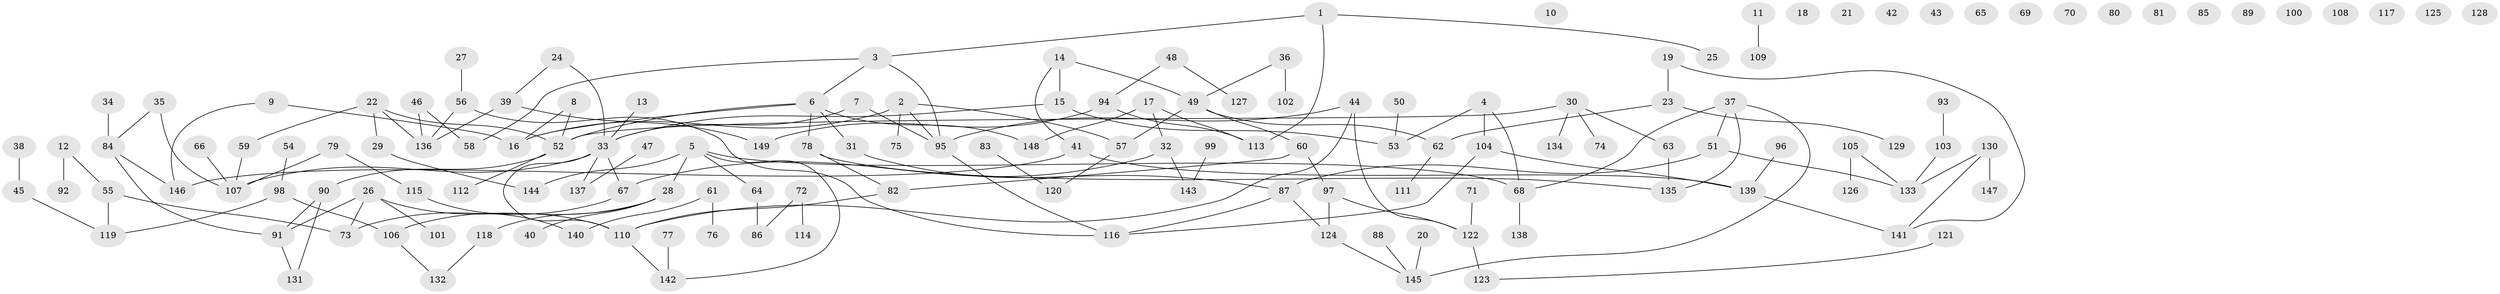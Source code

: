 // Generated by graph-tools (version 1.1) at 2025/00/03/09/25 03:00:47]
// undirected, 149 vertices, 164 edges
graph export_dot {
graph [start="1"]
  node [color=gray90,style=filled];
  1;
  2;
  3;
  4;
  5;
  6;
  7;
  8;
  9;
  10;
  11;
  12;
  13;
  14;
  15;
  16;
  17;
  18;
  19;
  20;
  21;
  22;
  23;
  24;
  25;
  26;
  27;
  28;
  29;
  30;
  31;
  32;
  33;
  34;
  35;
  36;
  37;
  38;
  39;
  40;
  41;
  42;
  43;
  44;
  45;
  46;
  47;
  48;
  49;
  50;
  51;
  52;
  53;
  54;
  55;
  56;
  57;
  58;
  59;
  60;
  61;
  62;
  63;
  64;
  65;
  66;
  67;
  68;
  69;
  70;
  71;
  72;
  73;
  74;
  75;
  76;
  77;
  78;
  79;
  80;
  81;
  82;
  83;
  84;
  85;
  86;
  87;
  88;
  89;
  90;
  91;
  92;
  93;
  94;
  95;
  96;
  97;
  98;
  99;
  100;
  101;
  102;
  103;
  104;
  105;
  106;
  107;
  108;
  109;
  110;
  111;
  112;
  113;
  114;
  115;
  116;
  117;
  118;
  119;
  120;
  121;
  122;
  123;
  124;
  125;
  126;
  127;
  128;
  129;
  130;
  131;
  132;
  133;
  134;
  135;
  136;
  137;
  138;
  139;
  140;
  141;
  142;
  143;
  144;
  145;
  146;
  147;
  148;
  149;
  1 -- 3;
  1 -- 25;
  1 -- 113;
  2 -- 16;
  2 -- 57;
  2 -- 75;
  2 -- 95;
  3 -- 6;
  3 -- 58;
  3 -- 95;
  4 -- 53;
  4 -- 68;
  4 -- 104;
  5 -- 28;
  5 -- 64;
  5 -- 68;
  5 -- 142;
  5 -- 144;
  6 -- 16;
  6 -- 31;
  6 -- 52;
  6 -- 78;
  6 -- 148;
  7 -- 33;
  7 -- 95;
  8 -- 16;
  8 -- 52;
  9 -- 16;
  9 -- 146;
  11 -- 109;
  12 -- 55;
  12 -- 92;
  13 -- 33;
  14 -- 15;
  14 -- 41;
  14 -- 49;
  15 -- 33;
  15 -- 53;
  17 -- 32;
  17 -- 113;
  17 -- 148;
  19 -- 23;
  19 -- 141;
  20 -- 145;
  22 -- 29;
  22 -- 52;
  22 -- 59;
  22 -- 136;
  23 -- 62;
  23 -- 129;
  24 -- 33;
  24 -- 39;
  26 -- 73;
  26 -- 91;
  26 -- 101;
  26 -- 110;
  27 -- 56;
  28 -- 40;
  28 -- 106;
  28 -- 118;
  29 -- 144;
  30 -- 52;
  30 -- 63;
  30 -- 74;
  30 -- 134;
  31 -- 87;
  32 -- 67;
  32 -- 143;
  33 -- 67;
  33 -- 107;
  33 -- 110;
  33 -- 137;
  34 -- 84;
  35 -- 84;
  35 -- 107;
  36 -- 49;
  36 -- 102;
  37 -- 51;
  37 -- 68;
  37 -- 135;
  37 -- 145;
  38 -- 45;
  39 -- 136;
  39 -- 149;
  41 -- 139;
  41 -- 146;
  44 -- 95;
  44 -- 110;
  44 -- 122;
  45 -- 119;
  46 -- 58;
  46 -- 136;
  47 -- 137;
  48 -- 94;
  48 -- 127;
  49 -- 57;
  49 -- 60;
  49 -- 62;
  50 -- 53;
  51 -- 87;
  51 -- 133;
  52 -- 90;
  52 -- 112;
  54 -- 98;
  55 -- 73;
  55 -- 119;
  56 -- 116;
  56 -- 136;
  57 -- 120;
  59 -- 107;
  60 -- 82;
  60 -- 97;
  61 -- 76;
  61 -- 140;
  62 -- 111;
  63 -- 135;
  64 -- 86;
  66 -- 107;
  67 -- 73;
  68 -- 138;
  71 -- 122;
  72 -- 86;
  72 -- 114;
  77 -- 142;
  78 -- 82;
  78 -- 135;
  79 -- 107;
  79 -- 115;
  82 -- 110;
  83 -- 120;
  84 -- 91;
  84 -- 146;
  87 -- 116;
  87 -- 124;
  88 -- 145;
  90 -- 91;
  90 -- 131;
  91 -- 131;
  93 -- 103;
  94 -- 113;
  94 -- 149;
  95 -- 116;
  96 -- 139;
  97 -- 122;
  97 -- 124;
  98 -- 106;
  98 -- 119;
  99 -- 143;
  103 -- 133;
  104 -- 116;
  104 -- 139;
  105 -- 126;
  105 -- 133;
  106 -- 132;
  110 -- 142;
  115 -- 140;
  118 -- 132;
  121 -- 123;
  122 -- 123;
  124 -- 145;
  130 -- 133;
  130 -- 141;
  130 -- 147;
  139 -- 141;
}

